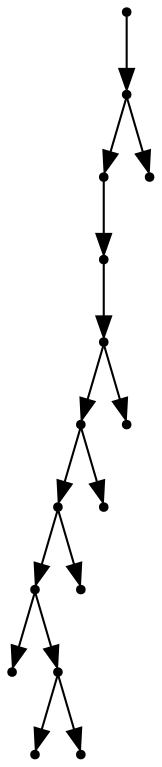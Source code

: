 digraph {
  15 [shape=point];
  14 [shape=point];
  12 [shape=point];
  11 [shape=point];
  10 [shape=point];
  8 [shape=point];
  6 [shape=point];
  4 [shape=point];
  0 [shape=point];
  3 [shape=point];
  1 [shape=point];
  2 [shape=point];
  5 [shape=point];
  7 [shape=point];
  9 [shape=point];
  13 [shape=point];
15 -> 14;
14 -> 12;
12 -> 11;
11 -> 10;
10 -> 8;
8 -> 6;
6 -> 4;
4 -> 0;
4 -> 3;
3 -> 1;
3 -> 2;
6 -> 5;
8 -> 7;
10 -> 9;
14 -> 13;
}
